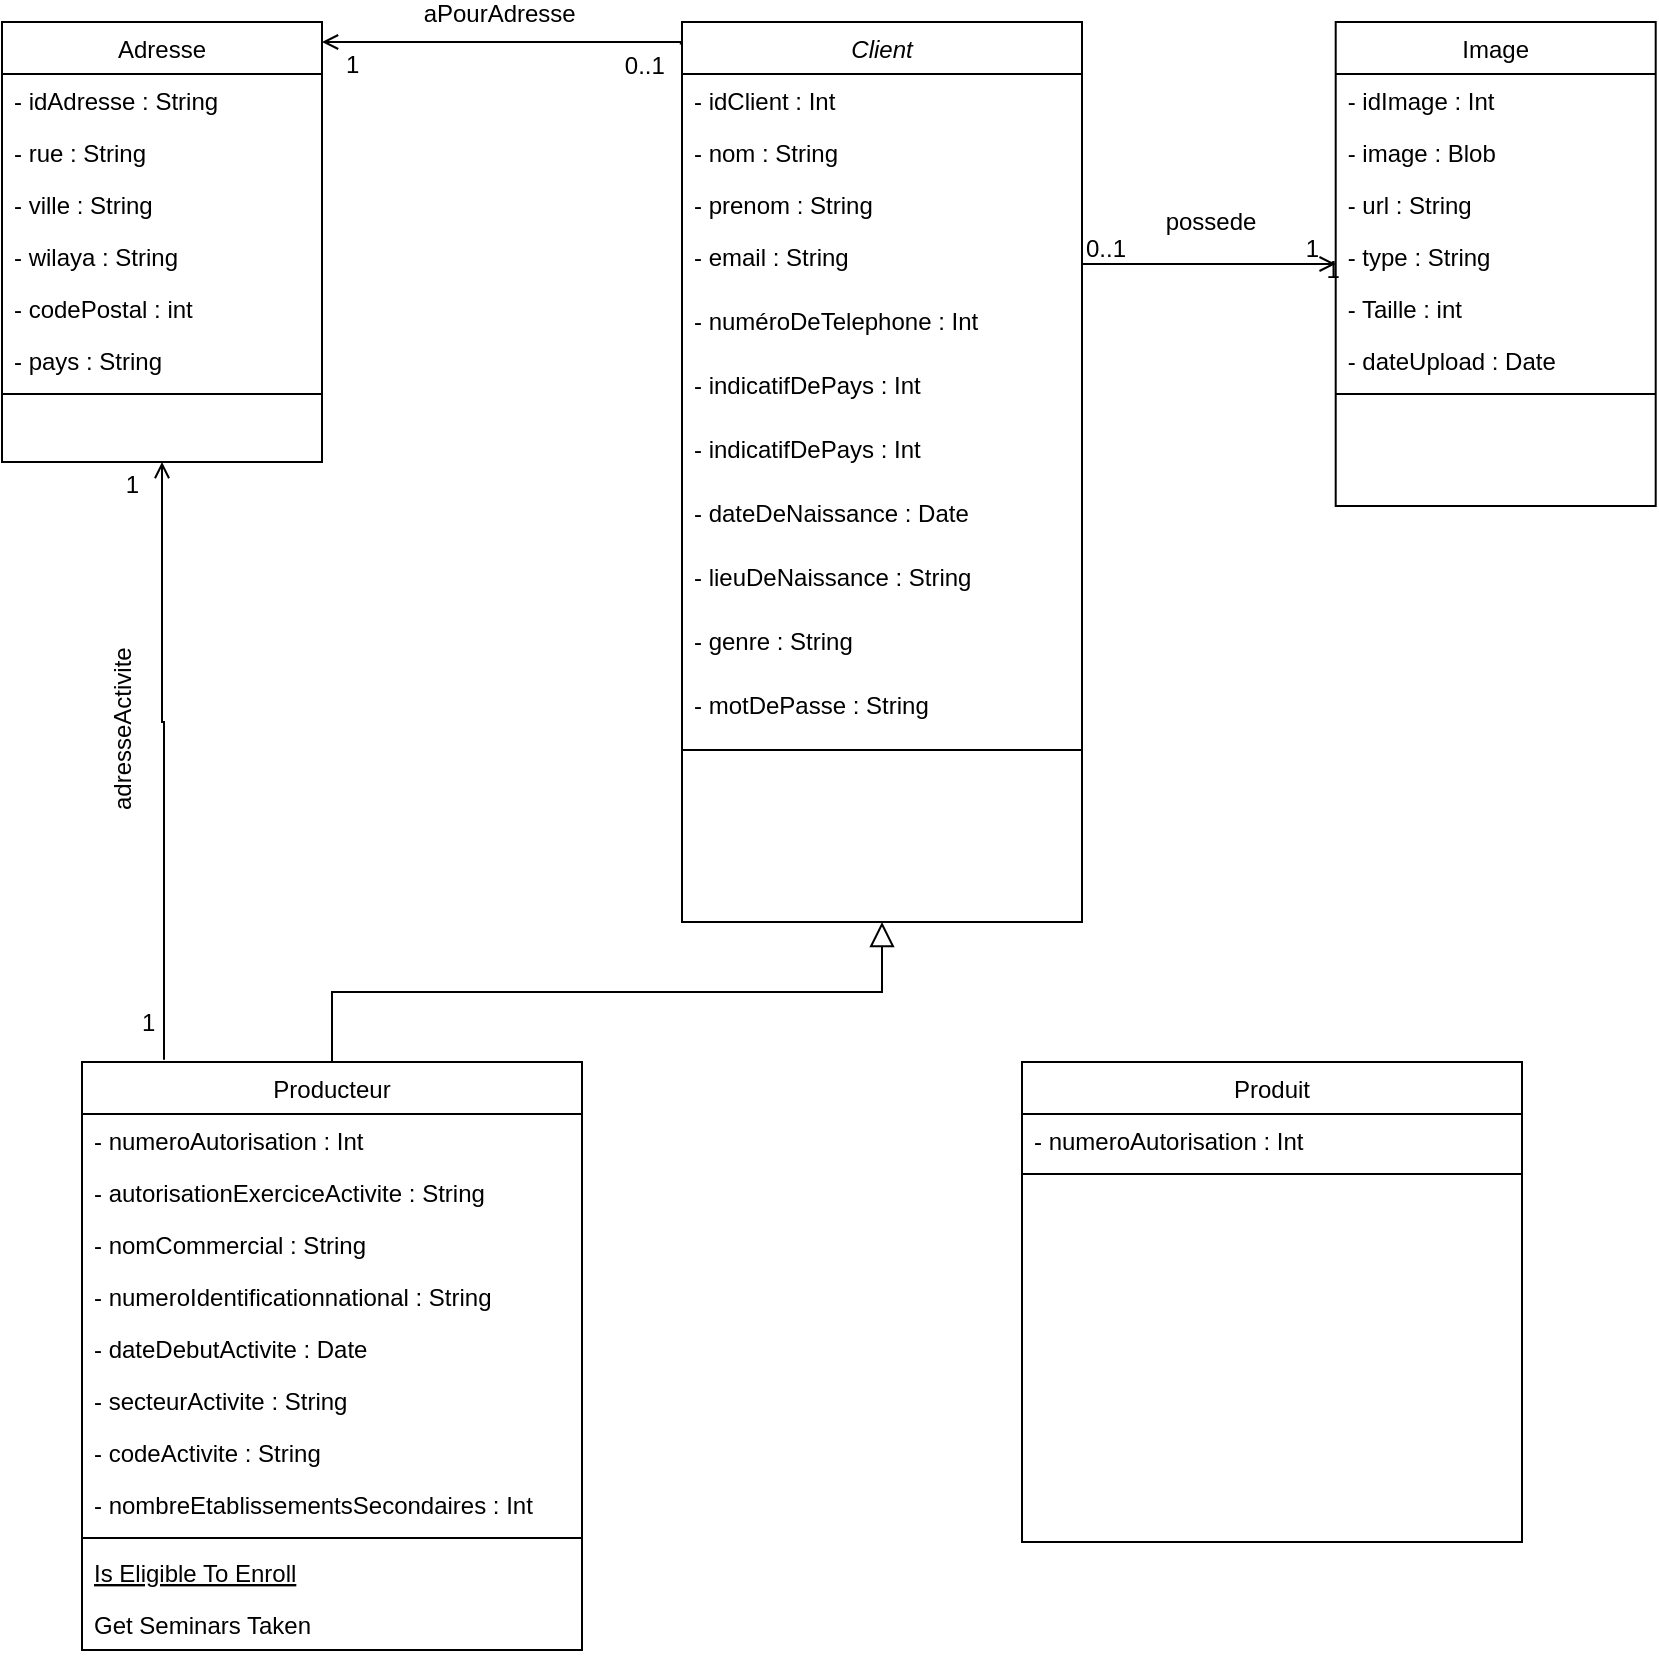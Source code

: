 <mxfile version="26.1.2">
  <diagram id="C5RBs43oDa-KdzZeNtuy" name="Page-1">
    <mxGraphModel dx="2185" dy="586" grid="1" gridSize="10" guides="1" tooltips="1" connect="1" arrows="1" fold="1" page="1" pageScale="1" pageWidth="827" pageHeight="1169" math="0" shadow="0">
      <root>
        <mxCell id="WIyWlLk6GJQsqaUBKTNV-0" />
        <mxCell id="WIyWlLk6GJQsqaUBKTNV-1" parent="WIyWlLk6GJQsqaUBKTNV-0" />
        <mxCell id="zkfFHV4jXpPFQw0GAbJ--0" value="Client" style="swimlane;fontStyle=2;align=center;verticalAlign=top;childLayout=stackLayout;horizontal=1;startSize=26;horizontalStack=0;resizeParent=1;resizeLast=0;collapsible=1;marginBottom=0;rounded=0;shadow=0;strokeWidth=1;" parent="WIyWlLk6GJQsqaUBKTNV-1" vertex="1">
          <mxGeometry x="330" y="120" width="200" height="450" as="geometry">
            <mxRectangle x="330" y="120" width="160" height="26" as="alternateBounds" />
          </mxGeometry>
        </mxCell>
        <mxCell id="9wLS5twuv-iNK2Lt3VoO-2" value="- idClient : Int " style="text;align=left;verticalAlign=top;spacingLeft=4;spacingRight=4;overflow=hidden;rotatable=0;points=[[0,0.5],[1,0.5]];portConstraint=eastwest;" vertex="1" parent="zkfFHV4jXpPFQw0GAbJ--0">
          <mxGeometry y="26" width="200" height="26" as="geometry" />
        </mxCell>
        <mxCell id="zkfFHV4jXpPFQw0GAbJ--1" value="- nom : String " style="text;align=left;verticalAlign=top;spacingLeft=4;spacingRight=4;overflow=hidden;rotatable=0;points=[[0,0.5],[1,0.5]];portConstraint=eastwest;" parent="zkfFHV4jXpPFQw0GAbJ--0" vertex="1">
          <mxGeometry y="52" width="200" height="26" as="geometry" />
        </mxCell>
        <mxCell id="zkfFHV4jXpPFQw0GAbJ--2" value="- prenom : String" style="text;align=left;verticalAlign=top;spacingLeft=4;spacingRight=4;overflow=hidden;rotatable=0;points=[[0,0.5],[1,0.5]];portConstraint=eastwest;rounded=0;shadow=0;html=0;" parent="zkfFHV4jXpPFQw0GAbJ--0" vertex="1">
          <mxGeometry y="78" width="200" height="26" as="geometry" />
        </mxCell>
        <mxCell id="zkfFHV4jXpPFQw0GAbJ--3" value="- email : String  " style="text;align=left;verticalAlign=top;spacingLeft=4;spacingRight=4;overflow=hidden;rotatable=0;points=[[0,0.5],[1,0.5]];portConstraint=eastwest;rounded=0;shadow=0;html=0;" parent="zkfFHV4jXpPFQw0GAbJ--0" vertex="1">
          <mxGeometry y="104" width="200" height="32" as="geometry" />
        </mxCell>
        <mxCell id="9wLS5twuv-iNK2Lt3VoO-4" value="- numéroDeTelephone : Int  " style="text;align=left;verticalAlign=top;spacingLeft=4;spacingRight=4;overflow=hidden;rotatable=0;points=[[0,0.5],[1,0.5]];portConstraint=eastwest;rounded=0;shadow=0;html=0;" vertex="1" parent="zkfFHV4jXpPFQw0GAbJ--0">
          <mxGeometry y="136" width="200" height="32" as="geometry" />
        </mxCell>
        <mxCell id="9wLS5twuv-iNK2Lt3VoO-20" value="- indicatifDePays : Int  " style="text;align=left;verticalAlign=top;spacingLeft=4;spacingRight=4;overflow=hidden;rotatable=0;points=[[0,0.5],[1,0.5]];portConstraint=eastwest;rounded=0;shadow=0;html=0;" vertex="1" parent="zkfFHV4jXpPFQw0GAbJ--0">
          <mxGeometry y="168" width="200" height="32" as="geometry" />
        </mxCell>
        <mxCell id="9wLS5twuv-iNK2Lt3VoO-7" value="- indicatifDePays : Int  " style="text;align=left;verticalAlign=top;spacingLeft=4;spacingRight=4;overflow=hidden;rotatable=0;points=[[0,0.5],[1,0.5]];portConstraint=eastwest;rounded=0;shadow=0;html=0;" vertex="1" parent="zkfFHV4jXpPFQw0GAbJ--0">
          <mxGeometry y="200" width="200" height="32" as="geometry" />
        </mxCell>
        <mxCell id="9wLS5twuv-iNK2Lt3VoO-5" value="- dateDeNaissance : Date  " style="text;align=left;verticalAlign=top;spacingLeft=4;spacingRight=4;overflow=hidden;rotatable=0;points=[[0,0.5],[1,0.5]];portConstraint=eastwest;rounded=0;shadow=0;html=0;" vertex="1" parent="zkfFHV4jXpPFQw0GAbJ--0">
          <mxGeometry y="232" width="200" height="32" as="geometry" />
        </mxCell>
        <mxCell id="9wLS5twuv-iNK2Lt3VoO-44" value="- lieuDeNaissance : String  " style="text;align=left;verticalAlign=top;spacingLeft=4;spacingRight=4;overflow=hidden;rotatable=0;points=[[0,0.5],[1,0.5]];portConstraint=eastwest;rounded=0;shadow=0;html=0;" vertex="1" parent="zkfFHV4jXpPFQw0GAbJ--0">
          <mxGeometry y="264" width="200" height="32" as="geometry" />
        </mxCell>
        <mxCell id="9wLS5twuv-iNK2Lt3VoO-6" value="- genre : String  " style="text;align=left;verticalAlign=top;spacingLeft=4;spacingRight=4;overflow=hidden;rotatable=0;points=[[0,0.5],[1,0.5]];portConstraint=eastwest;rounded=0;shadow=0;html=0;" vertex="1" parent="zkfFHV4jXpPFQw0GAbJ--0">
          <mxGeometry y="296" width="200" height="32" as="geometry" />
        </mxCell>
        <mxCell id="9wLS5twuv-iNK2Lt3VoO-3" value="- motDePasse : String  " style="text;align=left;verticalAlign=top;spacingLeft=4;spacingRight=4;overflow=hidden;rotatable=0;points=[[0,0.5],[1,0.5]];portConstraint=eastwest;rounded=0;shadow=0;html=0;" vertex="1" parent="zkfFHV4jXpPFQw0GAbJ--0">
          <mxGeometry y="328" width="200" height="32" as="geometry" />
        </mxCell>
        <mxCell id="zkfFHV4jXpPFQw0GAbJ--4" value="" style="line;html=1;strokeWidth=1;align=left;verticalAlign=middle;spacingTop=-1;spacingLeft=3;spacingRight=3;rotatable=0;labelPosition=right;points=[];portConstraint=eastwest;" parent="zkfFHV4jXpPFQw0GAbJ--0" vertex="1">
          <mxGeometry y="360" width="200" height="8" as="geometry" />
        </mxCell>
        <mxCell id="zkfFHV4jXpPFQw0GAbJ--6" value="Producteur" style="swimlane;fontStyle=0;align=center;verticalAlign=top;childLayout=stackLayout;horizontal=1;startSize=26;horizontalStack=0;resizeParent=1;resizeLast=0;collapsible=1;marginBottom=0;rounded=0;shadow=0;strokeWidth=1;" parent="WIyWlLk6GJQsqaUBKTNV-1" vertex="1">
          <mxGeometry x="30" y="640" width="250" height="294" as="geometry">
            <mxRectangle x="130" y="380" width="160" height="26" as="alternateBounds" />
          </mxGeometry>
        </mxCell>
        <mxCell id="9wLS5twuv-iNK2Lt3VoO-50" value="- numeroAutorisation : Int" style="text;align=left;verticalAlign=top;spacingLeft=4;spacingRight=4;overflow=hidden;rotatable=0;points=[[0,0.5],[1,0.5]];portConstraint=eastwest;" vertex="1" parent="zkfFHV4jXpPFQw0GAbJ--6">
          <mxGeometry y="26" width="250" height="26" as="geometry" />
        </mxCell>
        <mxCell id="9wLS5twuv-iNK2Lt3VoO-49" value="- autorisationExerciceActivite : String" style="text;align=left;verticalAlign=top;spacingLeft=4;spacingRight=4;overflow=hidden;rotatable=0;points=[[0,0.5],[1,0.5]];portConstraint=eastwest;" vertex="1" parent="zkfFHV4jXpPFQw0GAbJ--6">
          <mxGeometry y="52" width="250" height="26" as="geometry" />
        </mxCell>
        <mxCell id="zkfFHV4jXpPFQw0GAbJ--7" value="- nomCommercial : String" style="text;align=left;verticalAlign=top;spacingLeft=4;spacingRight=4;overflow=hidden;rotatable=0;points=[[0,0.5],[1,0.5]];portConstraint=eastwest;" parent="zkfFHV4jXpPFQw0GAbJ--6" vertex="1">
          <mxGeometry y="78" width="250" height="26" as="geometry" />
        </mxCell>
        <mxCell id="9wLS5twuv-iNK2Lt3VoO-48" value="- numeroIdentificationnational : String" style="text;align=left;verticalAlign=top;spacingLeft=4;spacingRight=4;overflow=hidden;rotatable=0;points=[[0,0.5],[1,0.5]];portConstraint=eastwest;" vertex="1" parent="zkfFHV4jXpPFQw0GAbJ--6">
          <mxGeometry y="104" width="250" height="26" as="geometry" />
        </mxCell>
        <mxCell id="zkfFHV4jXpPFQw0GAbJ--8" value="- dateDebutActivite : Date" style="text;align=left;verticalAlign=top;spacingLeft=4;spacingRight=4;overflow=hidden;rotatable=0;points=[[0,0.5],[1,0.5]];portConstraint=eastwest;rounded=0;shadow=0;html=0;" parent="zkfFHV4jXpPFQw0GAbJ--6" vertex="1">
          <mxGeometry y="130" width="250" height="26" as="geometry" />
        </mxCell>
        <mxCell id="9wLS5twuv-iNK2Lt3VoO-46" value="- secteurActivite : String" style="text;align=left;verticalAlign=top;spacingLeft=4;spacingRight=4;overflow=hidden;rotatable=0;points=[[0,0.5],[1,0.5]];portConstraint=eastwest;rounded=0;shadow=0;html=0;" vertex="1" parent="zkfFHV4jXpPFQw0GAbJ--6">
          <mxGeometry y="156" width="250" height="26" as="geometry" />
        </mxCell>
        <mxCell id="9wLS5twuv-iNK2Lt3VoO-47" value="- codeActivite : String" style="text;align=left;verticalAlign=top;spacingLeft=4;spacingRight=4;overflow=hidden;rotatable=0;points=[[0,0.5],[1,0.5]];portConstraint=eastwest;rounded=0;shadow=0;html=0;" vertex="1" parent="zkfFHV4jXpPFQw0GAbJ--6">
          <mxGeometry y="182" width="250" height="26" as="geometry" />
        </mxCell>
        <mxCell id="9wLS5twuv-iNK2Lt3VoO-45" value="- nombreEtablissementsSecondaires : Int" style="text;align=left;verticalAlign=top;spacingLeft=4;spacingRight=4;overflow=hidden;rotatable=0;points=[[0,0.5],[1,0.5]];portConstraint=eastwest;rounded=0;shadow=0;html=0;" vertex="1" parent="zkfFHV4jXpPFQw0GAbJ--6">
          <mxGeometry y="208" width="250" height="26" as="geometry" />
        </mxCell>
        <mxCell id="zkfFHV4jXpPFQw0GAbJ--9" value="" style="line;html=1;strokeWidth=1;align=left;verticalAlign=middle;spacingTop=-1;spacingLeft=3;spacingRight=3;rotatable=0;labelPosition=right;points=[];portConstraint=eastwest;" parent="zkfFHV4jXpPFQw0GAbJ--6" vertex="1">
          <mxGeometry y="234" width="250" height="8" as="geometry" />
        </mxCell>
        <mxCell id="zkfFHV4jXpPFQw0GAbJ--10" value="Is Eligible To Enroll" style="text;align=left;verticalAlign=top;spacingLeft=4;spacingRight=4;overflow=hidden;rotatable=0;points=[[0,0.5],[1,0.5]];portConstraint=eastwest;fontStyle=4" parent="zkfFHV4jXpPFQw0GAbJ--6" vertex="1">
          <mxGeometry y="242" width="250" height="26" as="geometry" />
        </mxCell>
        <mxCell id="zkfFHV4jXpPFQw0GAbJ--11" value="Get Seminars Taken" style="text;align=left;verticalAlign=top;spacingLeft=4;spacingRight=4;overflow=hidden;rotatable=0;points=[[0,0.5],[1,0.5]];portConstraint=eastwest;" parent="zkfFHV4jXpPFQw0GAbJ--6" vertex="1">
          <mxGeometry y="268" width="250" height="26" as="geometry" />
        </mxCell>
        <mxCell id="zkfFHV4jXpPFQw0GAbJ--17" value="Image" style="swimlane;fontStyle=0;align=center;verticalAlign=top;childLayout=stackLayout;horizontal=1;startSize=26;horizontalStack=0;resizeParent=1;resizeLast=0;collapsible=1;marginBottom=0;rounded=0;shadow=0;strokeWidth=1;" parent="WIyWlLk6GJQsqaUBKTNV-1" vertex="1">
          <mxGeometry x="656.85" y="120" width="160" height="242" as="geometry">
            <mxRectangle x="656.85" y="120" width="160" height="26" as="alternateBounds" />
          </mxGeometry>
        </mxCell>
        <mxCell id="zkfFHV4jXpPFQw0GAbJ--18" value="- idImage : Int" style="text;align=left;verticalAlign=top;spacingLeft=4;spacingRight=4;overflow=hidden;rotatable=0;points=[[0,0.5],[1,0.5]];portConstraint=eastwest;" parent="zkfFHV4jXpPFQw0GAbJ--17" vertex="1">
          <mxGeometry y="26" width="160" height="26" as="geometry" />
        </mxCell>
        <mxCell id="9wLS5twuv-iNK2Lt3VoO-9" value="- image : Blob" style="text;align=left;verticalAlign=top;spacingLeft=4;spacingRight=4;overflow=hidden;rotatable=0;points=[[0,0.5],[1,0.5]];portConstraint=eastwest;" vertex="1" parent="zkfFHV4jXpPFQw0GAbJ--17">
          <mxGeometry y="52" width="160" height="26" as="geometry" />
        </mxCell>
        <mxCell id="zkfFHV4jXpPFQw0GAbJ--19" value="- url : String" style="text;align=left;verticalAlign=top;spacingLeft=4;spacingRight=4;overflow=hidden;rotatable=0;points=[[0,0.5],[1,0.5]];portConstraint=eastwest;rounded=0;shadow=0;html=0;" parent="zkfFHV4jXpPFQw0GAbJ--17" vertex="1">
          <mxGeometry y="78" width="160" height="26" as="geometry" />
        </mxCell>
        <mxCell id="zkfFHV4jXpPFQw0GAbJ--20" value="- type : String" style="text;align=left;verticalAlign=top;spacingLeft=4;spacingRight=4;overflow=hidden;rotatable=0;points=[[0,0.5],[1,0.5]];portConstraint=eastwest;rounded=0;shadow=0;html=0;" parent="zkfFHV4jXpPFQw0GAbJ--17" vertex="1">
          <mxGeometry y="104" width="160" height="26" as="geometry" />
        </mxCell>
        <mxCell id="zkfFHV4jXpPFQw0GAbJ--21" value="- Taille : int " style="text;align=left;verticalAlign=top;spacingLeft=4;spacingRight=4;overflow=hidden;rotatable=0;points=[[0,0.5],[1,0.5]];portConstraint=eastwest;rounded=0;shadow=0;html=0;" parent="zkfFHV4jXpPFQw0GAbJ--17" vertex="1">
          <mxGeometry y="130" width="160" height="26" as="geometry" />
        </mxCell>
        <mxCell id="zkfFHV4jXpPFQw0GAbJ--22" value="- dateUpload : Date " style="text;align=left;verticalAlign=top;spacingLeft=4;spacingRight=4;overflow=hidden;rotatable=0;points=[[0,0.5],[1,0.5]];portConstraint=eastwest;rounded=0;shadow=0;html=0;" parent="zkfFHV4jXpPFQw0GAbJ--17" vertex="1">
          <mxGeometry y="156" width="160" height="26" as="geometry" />
        </mxCell>
        <mxCell id="zkfFHV4jXpPFQw0GAbJ--23" value="" style="line;html=1;strokeWidth=1;align=left;verticalAlign=middle;spacingTop=-1;spacingLeft=3;spacingRight=3;rotatable=0;labelPosition=right;points=[];portConstraint=eastwest;" parent="zkfFHV4jXpPFQw0GAbJ--17" vertex="1">
          <mxGeometry y="182" width="160" height="8" as="geometry" />
        </mxCell>
        <mxCell id="zkfFHV4jXpPFQw0GAbJ--26" value="" style="endArrow=open;shadow=0;strokeWidth=1;rounded=0;curved=0;endFill=1;edgeStyle=elbowEdgeStyle;elbow=vertical;" parent="WIyWlLk6GJQsqaUBKTNV-1" source="zkfFHV4jXpPFQw0GAbJ--0" target="zkfFHV4jXpPFQw0GAbJ--17" edge="1">
          <mxGeometry x="0.5" y="41" relative="1" as="geometry">
            <mxPoint x="510" y="192" as="sourcePoint" />
            <mxPoint x="670" y="192" as="targetPoint" />
            <mxPoint x="-40" y="32" as="offset" />
          </mxGeometry>
        </mxCell>
        <mxCell id="zkfFHV4jXpPFQw0GAbJ--27" value="0..1" style="resizable=0;align=left;verticalAlign=bottom;labelBackgroundColor=none;fontSize=12;" parent="zkfFHV4jXpPFQw0GAbJ--26" connectable="0" vertex="1">
          <mxGeometry x="-1" relative="1" as="geometry">
            <mxPoint y="1" as="offset" />
          </mxGeometry>
        </mxCell>
        <mxCell id="zkfFHV4jXpPFQw0GAbJ--28" value="1" style="resizable=0;align=right;verticalAlign=bottom;labelBackgroundColor=none;fontSize=12;" parent="zkfFHV4jXpPFQw0GAbJ--26" connectable="0" vertex="1">
          <mxGeometry x="1" relative="1" as="geometry">
            <mxPoint x="-7" y="1" as="offset" />
          </mxGeometry>
        </mxCell>
        <mxCell id="zkfFHV4jXpPFQw0GAbJ--29" value="possede" style="text;html=1;resizable=0;points=[];;align=center;verticalAlign=middle;labelBackgroundColor=none;rounded=0;shadow=0;strokeWidth=1;fontSize=12;" parent="zkfFHV4jXpPFQw0GAbJ--26" vertex="1" connectable="0">
          <mxGeometry x="0.5" y="49" relative="1" as="geometry">
            <mxPoint x="-31" y="28" as="offset" />
          </mxGeometry>
        </mxCell>
        <mxCell id="9wLS5twuv-iNK2Lt3VoO-19" value="" style="endArrow=block;endSize=10;endFill=0;shadow=0;strokeWidth=1;rounded=0;curved=0;edgeStyle=elbowEdgeStyle;elbow=vertical;entryX=0.5;entryY=1;entryDx=0;entryDy=0;" edge="1" parent="WIyWlLk6GJQsqaUBKTNV-1" source="zkfFHV4jXpPFQw0GAbJ--6" target="zkfFHV4jXpPFQw0GAbJ--0">
          <mxGeometry width="160" relative="1" as="geometry">
            <mxPoint x="200" y="570" as="sourcePoint" />
            <mxPoint x="410" y="146" as="targetPoint" />
          </mxGeometry>
        </mxCell>
        <mxCell id="9wLS5twuv-iNK2Lt3VoO-21" value="Adresse" style="swimlane;fontStyle=0;align=center;verticalAlign=top;childLayout=stackLayout;horizontal=1;startSize=26;horizontalStack=0;resizeParent=1;resizeLast=0;collapsible=1;marginBottom=0;rounded=0;shadow=0;strokeWidth=1;" vertex="1" parent="WIyWlLk6GJQsqaUBKTNV-1">
          <mxGeometry x="-10" y="120" width="160" height="220" as="geometry">
            <mxRectangle x="-10" y="120" width="160" height="26" as="alternateBounds" />
          </mxGeometry>
        </mxCell>
        <mxCell id="9wLS5twuv-iNK2Lt3VoO-43" value="- idAdresse : String" style="text;align=left;verticalAlign=top;spacingLeft=4;spacingRight=4;overflow=hidden;rotatable=0;points=[[0,0.5],[1,0.5]];portConstraint=eastwest;" vertex="1" parent="9wLS5twuv-iNK2Lt3VoO-21">
          <mxGeometry y="26" width="160" height="26" as="geometry" />
        </mxCell>
        <mxCell id="9wLS5twuv-iNK2Lt3VoO-22" value="- rue : String" style="text;align=left;verticalAlign=top;spacingLeft=4;spacingRight=4;overflow=hidden;rotatable=0;points=[[0,0.5],[1,0.5]];portConstraint=eastwest;" vertex="1" parent="9wLS5twuv-iNK2Lt3VoO-21">
          <mxGeometry y="52" width="160" height="26" as="geometry" />
        </mxCell>
        <mxCell id="9wLS5twuv-iNK2Lt3VoO-24" value="- ville : String" style="text;align=left;verticalAlign=top;spacingLeft=4;spacingRight=4;overflow=hidden;rotatable=0;points=[[0,0.5],[1,0.5]];portConstraint=eastwest;" vertex="1" parent="9wLS5twuv-iNK2Lt3VoO-21">
          <mxGeometry y="78" width="160" height="26" as="geometry" />
        </mxCell>
        <mxCell id="9wLS5twuv-iNK2Lt3VoO-51" value="- wilaya : String" style="text;align=left;verticalAlign=top;spacingLeft=4;spacingRight=4;overflow=hidden;rotatable=0;points=[[0,0.5],[1,0.5]];portConstraint=eastwest;" vertex="1" parent="9wLS5twuv-iNK2Lt3VoO-21">
          <mxGeometry y="104" width="160" height="26" as="geometry" />
        </mxCell>
        <mxCell id="9wLS5twuv-iNK2Lt3VoO-25" value="- codePostal : int" style="text;align=left;verticalAlign=top;spacingLeft=4;spacingRight=4;overflow=hidden;rotatable=0;points=[[0,0.5],[1,0.5]];portConstraint=eastwest;rounded=0;shadow=0;html=0;" vertex="1" parent="9wLS5twuv-iNK2Lt3VoO-21">
          <mxGeometry y="130" width="160" height="26" as="geometry" />
        </mxCell>
        <mxCell id="9wLS5twuv-iNK2Lt3VoO-26" value="- pays : String" style="text;align=left;verticalAlign=top;spacingLeft=4;spacingRight=4;overflow=hidden;rotatable=0;points=[[0,0.5],[1,0.5]];portConstraint=eastwest;rounded=0;shadow=0;html=0;" vertex="1" parent="9wLS5twuv-iNK2Lt3VoO-21">
          <mxGeometry y="156" width="160" height="26" as="geometry" />
        </mxCell>
        <mxCell id="9wLS5twuv-iNK2Lt3VoO-29" value="" style="line;html=1;strokeWidth=1;align=left;verticalAlign=middle;spacingTop=-1;spacingLeft=3;spacingRight=3;rotatable=0;labelPosition=right;points=[];portConstraint=eastwest;" vertex="1" parent="9wLS5twuv-iNK2Lt3VoO-21">
          <mxGeometry y="182" width="160" height="8" as="geometry" />
        </mxCell>
        <mxCell id="9wLS5twuv-iNK2Lt3VoO-36" value="" style="endArrow=open;shadow=0;strokeWidth=1;rounded=0;curved=0;endFill=1;edgeStyle=elbowEdgeStyle;elbow=vertical;exitX=-0.003;exitY=0.025;exitDx=0;exitDy=0;exitPerimeter=0;" edge="1" parent="WIyWlLk6GJQsqaUBKTNV-1" source="zkfFHV4jXpPFQw0GAbJ--0" target="9wLS5twuv-iNK2Lt3VoO-21">
          <mxGeometry x="0.5" y="41" relative="1" as="geometry">
            <mxPoint x="330" y="149" as="sourcePoint" />
            <mxPoint x="155" y="149" as="targetPoint" />
            <mxPoint x="-40" y="32" as="offset" />
            <Array as="points">
              <mxPoint x="240" y="130" />
            </Array>
          </mxGeometry>
        </mxCell>
        <mxCell id="9wLS5twuv-iNK2Lt3VoO-37" value="0..1" style="resizable=0;align=left;verticalAlign=bottom;labelBackgroundColor=none;fontSize=12;" connectable="0" vertex="1" parent="9wLS5twuv-iNK2Lt3VoO-36">
          <mxGeometry x="-1" relative="1" as="geometry">
            <mxPoint x="-30" y="19" as="offset" />
          </mxGeometry>
        </mxCell>
        <mxCell id="9wLS5twuv-iNK2Lt3VoO-38" value="1" style="resizable=0;align=right;verticalAlign=bottom;labelBackgroundColor=none;fontSize=12;" connectable="0" vertex="1" parent="9wLS5twuv-iNK2Lt3VoO-36">
          <mxGeometry x="1" relative="1" as="geometry">
            <mxPoint x="20" y="20" as="offset" />
          </mxGeometry>
        </mxCell>
        <mxCell id="9wLS5twuv-iNK2Lt3VoO-39" value="aPourAdresse&amp;nbsp;" style="text;html=1;resizable=0;points=[];;align=center;verticalAlign=middle;labelBackgroundColor=none;rounded=0;shadow=0;strokeWidth=1;fontSize=12;" vertex="1" connectable="0" parent="9wLS5twuv-iNK2Lt3VoO-36">
          <mxGeometry x="0.5" y="49" relative="1" as="geometry">
            <mxPoint x="45" y="-63" as="offset" />
          </mxGeometry>
        </mxCell>
        <mxCell id="9wLS5twuv-iNK2Lt3VoO-53" value="" style="endArrow=open;shadow=0;strokeWidth=1;rounded=0;curved=0;endFill=1;edgeStyle=elbowEdgeStyle;elbow=vertical;exitX=0.164;exitY=-0.004;exitDx=0;exitDy=0;exitPerimeter=0;entryX=0.5;entryY=1;entryDx=0;entryDy=0;" edge="1" parent="WIyWlLk6GJQsqaUBKTNV-1" source="zkfFHV4jXpPFQw0GAbJ--6" target="9wLS5twuv-iNK2Lt3VoO-21">
          <mxGeometry x="0.5" y="41" relative="1" as="geometry">
            <mxPoint x="100" y="620" as="sourcePoint" />
            <mxPoint x="110" y="351" as="targetPoint" />
            <mxPoint x="-40" y="32" as="offset" />
            <Array as="points">
              <mxPoint x="80" y="470" />
            </Array>
          </mxGeometry>
        </mxCell>
        <mxCell id="9wLS5twuv-iNK2Lt3VoO-54" value="1" style="resizable=0;align=left;verticalAlign=bottom;labelBackgroundColor=none;fontSize=12;" connectable="0" vertex="1" parent="9wLS5twuv-iNK2Lt3VoO-53">
          <mxGeometry x="-1" relative="1" as="geometry">
            <mxPoint x="-13" y="-10" as="offset" />
          </mxGeometry>
        </mxCell>
        <mxCell id="9wLS5twuv-iNK2Lt3VoO-55" value="1" style="resizable=0;align=right;verticalAlign=bottom;labelBackgroundColor=none;fontSize=12;" connectable="0" vertex="1" parent="9wLS5twuv-iNK2Lt3VoO-53">
          <mxGeometry x="1" relative="1" as="geometry">
            <mxPoint x="-10" y="20" as="offset" />
          </mxGeometry>
        </mxCell>
        <mxCell id="9wLS5twuv-iNK2Lt3VoO-56" value="adresseActivite" style="text;html=1;resizable=0;points=[];;align=center;verticalAlign=middle;labelBackgroundColor=none;rounded=0;shadow=0;strokeWidth=1;fontSize=12;rotation=-90;" vertex="1" connectable="0" parent="9wLS5twuv-iNK2Lt3VoO-53">
          <mxGeometry x="0.5" y="49" relative="1" as="geometry">
            <mxPoint x="29" y="59" as="offset" />
          </mxGeometry>
        </mxCell>
        <mxCell id="9wLS5twuv-iNK2Lt3VoO-57" value="Produit" style="swimlane;fontStyle=0;align=center;verticalAlign=top;childLayout=stackLayout;horizontal=1;startSize=26;horizontalStack=0;resizeParent=1;resizeLast=0;collapsible=1;marginBottom=0;rounded=0;shadow=0;strokeWidth=1;" vertex="1" parent="WIyWlLk6GJQsqaUBKTNV-1">
          <mxGeometry x="500" y="640" width="250" height="240" as="geometry">
            <mxRectangle x="656.85" y="120" width="160" height="26" as="alternateBounds" />
          </mxGeometry>
        </mxCell>
        <mxCell id="9wLS5twuv-iNK2Lt3VoO-66" value="- numeroAutorisation : Int" style="text;align=left;verticalAlign=top;spacingLeft=4;spacingRight=4;overflow=hidden;rotatable=0;points=[[0,0.5],[1,0.5]];portConstraint=eastwest;" vertex="1" parent="9wLS5twuv-iNK2Lt3VoO-57">
          <mxGeometry y="26" width="250" height="26" as="geometry" />
        </mxCell>
        <mxCell id="9wLS5twuv-iNK2Lt3VoO-64" value="" style="line;html=1;strokeWidth=1;align=left;verticalAlign=middle;spacingTop=-1;spacingLeft=3;spacingRight=3;rotatable=0;labelPosition=right;points=[];portConstraint=eastwest;" vertex="1" parent="9wLS5twuv-iNK2Lt3VoO-57">
          <mxGeometry y="52" width="250" height="8" as="geometry" />
        </mxCell>
        <mxCell id="9wLS5twuv-iNK2Lt3VoO-65" value="1" style="resizable=0;align=right;verticalAlign=bottom;labelBackgroundColor=none;fontSize=12;" connectable="0" vertex="1" parent="WIyWlLk6GJQsqaUBKTNV-1">
          <mxGeometry x="660.368" y="252.368" as="geometry" />
        </mxCell>
      </root>
    </mxGraphModel>
  </diagram>
</mxfile>
